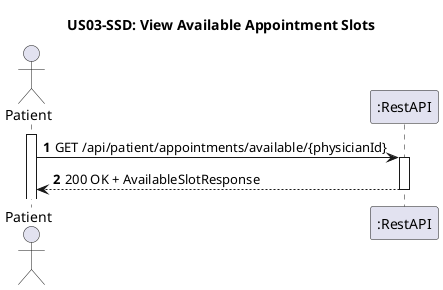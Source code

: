 @startuml
title US03-SSD: View Available Appointment Slots

autoactivate on
autonumber

actor "Patient" as Patient
participant ":RestAPI" as System

activate Patient

Patient -> System: GET /api/patient/appointments/available/{physicianId}
System --> Patient: 200 OK + AvailableSlotResponse

@enduml
